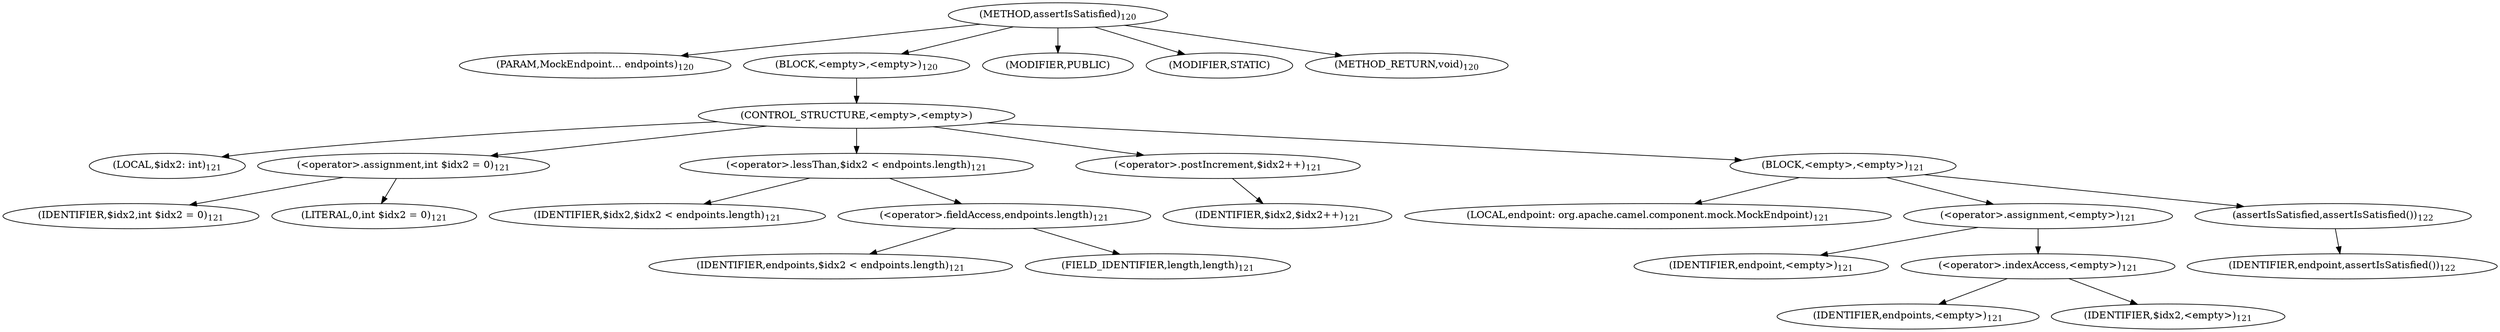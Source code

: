 digraph "assertIsSatisfied" {  
"374" [label = <(METHOD,assertIsSatisfied)<SUB>120</SUB>> ]
"375" [label = <(PARAM,MockEndpoint... endpoints)<SUB>120</SUB>> ]
"376" [label = <(BLOCK,&lt;empty&gt;,&lt;empty&gt;)<SUB>120</SUB>> ]
"377" [label = <(CONTROL_STRUCTURE,&lt;empty&gt;,&lt;empty&gt;)> ]
"378" [label = <(LOCAL,$idx2: int)<SUB>121</SUB>> ]
"379" [label = <(&lt;operator&gt;.assignment,int $idx2 = 0)<SUB>121</SUB>> ]
"380" [label = <(IDENTIFIER,$idx2,int $idx2 = 0)<SUB>121</SUB>> ]
"381" [label = <(LITERAL,0,int $idx2 = 0)<SUB>121</SUB>> ]
"382" [label = <(&lt;operator&gt;.lessThan,$idx2 &lt; endpoints.length)<SUB>121</SUB>> ]
"383" [label = <(IDENTIFIER,$idx2,$idx2 &lt; endpoints.length)<SUB>121</SUB>> ]
"384" [label = <(&lt;operator&gt;.fieldAccess,endpoints.length)<SUB>121</SUB>> ]
"385" [label = <(IDENTIFIER,endpoints,$idx2 &lt; endpoints.length)<SUB>121</SUB>> ]
"386" [label = <(FIELD_IDENTIFIER,length,length)<SUB>121</SUB>> ]
"387" [label = <(&lt;operator&gt;.postIncrement,$idx2++)<SUB>121</SUB>> ]
"388" [label = <(IDENTIFIER,$idx2,$idx2++)<SUB>121</SUB>> ]
"389" [label = <(BLOCK,&lt;empty&gt;,&lt;empty&gt;)<SUB>121</SUB>> ]
"390" [label = <(LOCAL,endpoint: org.apache.camel.component.mock.MockEndpoint)<SUB>121</SUB>> ]
"391" [label = <(&lt;operator&gt;.assignment,&lt;empty&gt;)<SUB>121</SUB>> ]
"392" [label = <(IDENTIFIER,endpoint,&lt;empty&gt;)<SUB>121</SUB>> ]
"393" [label = <(&lt;operator&gt;.indexAccess,&lt;empty&gt;)<SUB>121</SUB>> ]
"394" [label = <(IDENTIFIER,endpoints,&lt;empty&gt;)<SUB>121</SUB>> ]
"395" [label = <(IDENTIFIER,$idx2,&lt;empty&gt;)<SUB>121</SUB>> ]
"396" [label = <(assertIsSatisfied,assertIsSatisfied())<SUB>122</SUB>> ]
"397" [label = <(IDENTIFIER,endpoint,assertIsSatisfied())<SUB>122</SUB>> ]
"398" [label = <(MODIFIER,PUBLIC)> ]
"399" [label = <(MODIFIER,STATIC)> ]
"400" [label = <(METHOD_RETURN,void)<SUB>120</SUB>> ]
  "374" -> "375" 
  "374" -> "376" 
  "374" -> "398" 
  "374" -> "399" 
  "374" -> "400" 
  "376" -> "377" 
  "377" -> "378" 
  "377" -> "379" 
  "377" -> "382" 
  "377" -> "387" 
  "377" -> "389" 
  "379" -> "380" 
  "379" -> "381" 
  "382" -> "383" 
  "382" -> "384" 
  "384" -> "385" 
  "384" -> "386" 
  "387" -> "388" 
  "389" -> "390" 
  "389" -> "391" 
  "389" -> "396" 
  "391" -> "392" 
  "391" -> "393" 
  "393" -> "394" 
  "393" -> "395" 
  "396" -> "397" 
}
